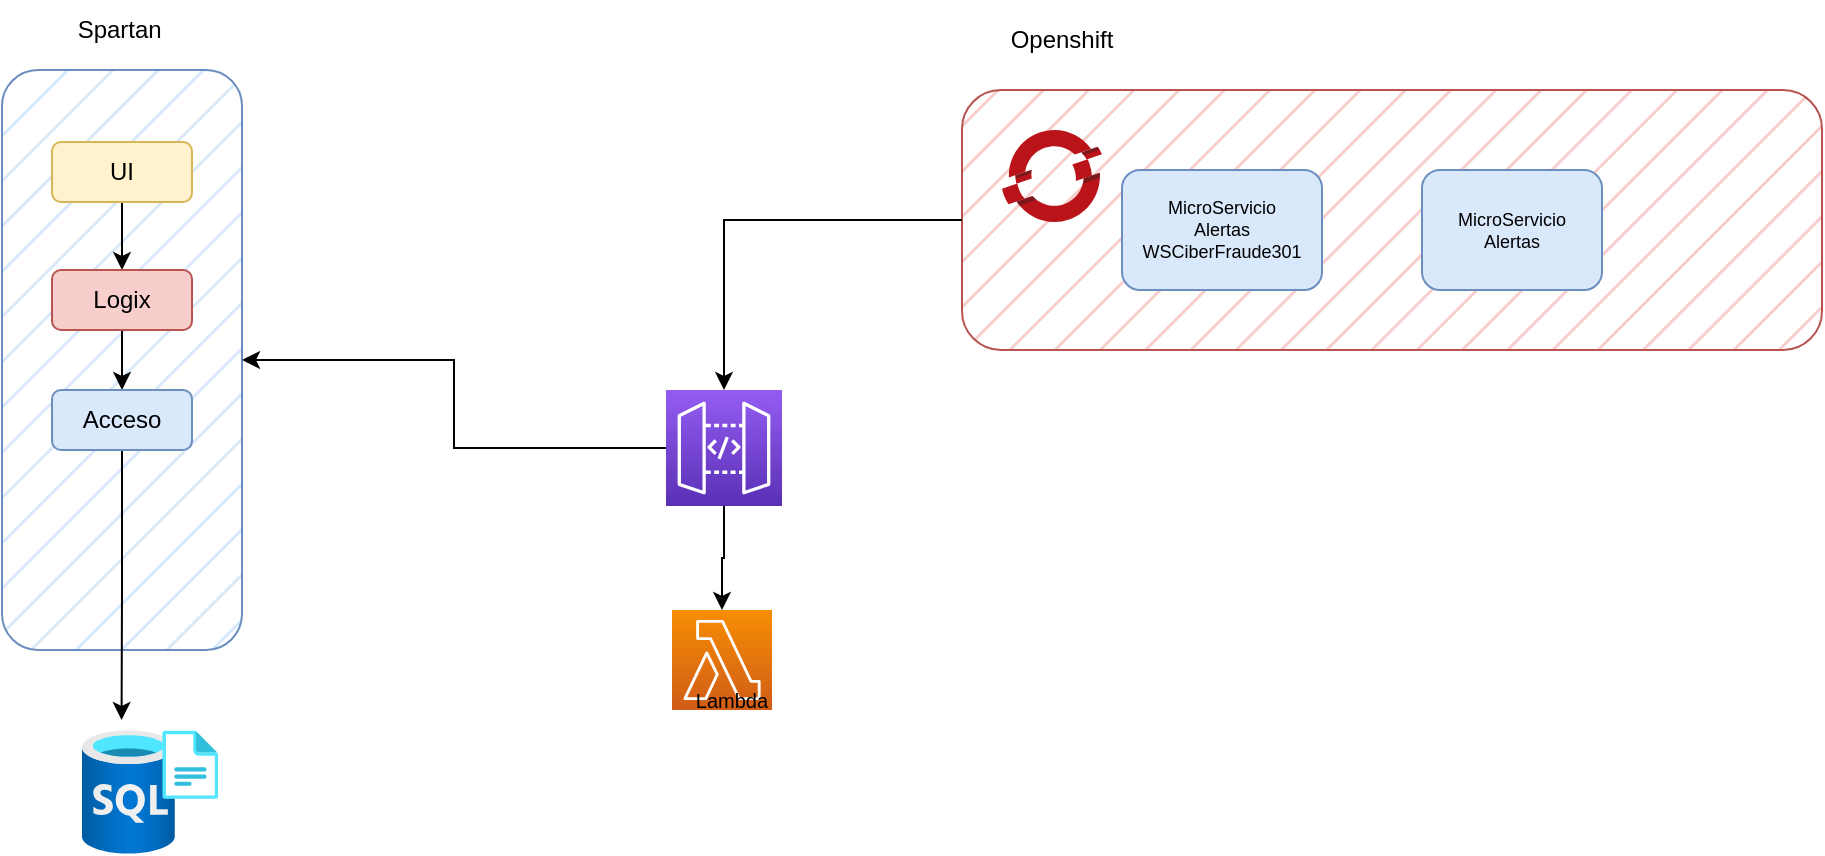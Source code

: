 <mxfile version="21.0.6" type="github">
  <diagram name="Página-1" id="qM4OqVSHpMiwkYs2nGsH">
    <mxGraphModel dx="2327" dy="830" grid="1" gridSize="10" guides="1" tooltips="1" connect="1" arrows="1" fold="1" page="1" pageScale="1" pageWidth="827" pageHeight="1169" math="0" shadow="0">
      <root>
        <mxCell id="0" />
        <mxCell id="1" parent="0" />
        <mxCell id="zWoiS3IFKv8DqLQWhOzp-2" value="" style="sketch=0;points=[[0,0,0],[0.25,0,0],[0.5,0,0],[0.75,0,0],[1,0,0],[0,1,0],[0.25,1,0],[0.5,1,0],[0.75,1,0],[1,1,0],[0,0.25,0],[0,0.5,0],[0,0.75,0],[1,0.25,0],[1,0.5,0],[1,0.75,0]];outlineConnect=0;fontColor=#232F3E;gradientColor=#F78E04;gradientDirection=north;fillColor=#D05C17;strokeColor=#ffffff;dashed=0;verticalLabelPosition=bottom;verticalAlign=top;align=center;html=1;fontSize=12;fontStyle=0;aspect=fixed;shape=mxgraph.aws4.resourceIcon;resIcon=mxgraph.aws4.lambda;" vertex="1" parent="1">
          <mxGeometry x="95" y="310" width="50" height="50" as="geometry" />
        </mxCell>
        <mxCell id="zWoiS3IFKv8DqLQWhOzp-5" value="Lambda" style="text;html=1;strokeColor=none;fillColor=none;align=center;verticalAlign=middle;whiteSpace=wrap;rounded=0;fontSize=10;" vertex="1" parent="1">
          <mxGeometry x="95" y="340" width="60" height="30" as="geometry" />
        </mxCell>
        <mxCell id="zWoiS3IFKv8DqLQWhOzp-8" value="" style="rounded=1;whiteSpace=wrap;html=1;fillColor=#dae8fc;strokeColor=#6c8ebf;fillStyle=hatch;" vertex="1" parent="1">
          <mxGeometry x="-240" y="40" width="120" height="290" as="geometry" />
        </mxCell>
        <mxCell id="zWoiS3IFKv8DqLQWhOzp-9" value="Spartan&amp;nbsp;" style="text;html=1;align=center;verticalAlign=middle;resizable=0;points=[];autosize=1;strokeColor=none;fillColor=none;" vertex="1" parent="1">
          <mxGeometry x="-215" y="5" width="70" height="30" as="geometry" />
        </mxCell>
        <mxCell id="zWoiS3IFKv8DqLQWhOzp-18" style="edgeStyle=orthogonalEdgeStyle;rounded=0;orthogonalLoop=1;jettySize=auto;html=1;entryX=0.5;entryY=0;entryDx=0;entryDy=0;" edge="1" parent="1" source="zWoiS3IFKv8DqLQWhOzp-12" target="zWoiS3IFKv8DqLQWhOzp-13">
          <mxGeometry relative="1" as="geometry" />
        </mxCell>
        <mxCell id="zWoiS3IFKv8DqLQWhOzp-12" value="UI" style="rounded=1;whiteSpace=wrap;html=1;fillColor=#fff2cc;strokeColor=#d6b656;" vertex="1" parent="1">
          <mxGeometry x="-215" y="76" width="70" height="30" as="geometry" />
        </mxCell>
        <mxCell id="zWoiS3IFKv8DqLQWhOzp-17" style="edgeStyle=orthogonalEdgeStyle;rounded=0;orthogonalLoop=1;jettySize=auto;html=1;entryX=0.5;entryY=0;entryDx=0;entryDy=0;" edge="1" parent="1" source="zWoiS3IFKv8DqLQWhOzp-13" target="zWoiS3IFKv8DqLQWhOzp-14">
          <mxGeometry relative="1" as="geometry" />
        </mxCell>
        <mxCell id="zWoiS3IFKv8DqLQWhOzp-13" value="Logix" style="rounded=1;whiteSpace=wrap;html=1;fillColor=#f8cecc;strokeColor=#b85450;" vertex="1" parent="1">
          <mxGeometry x="-215" y="140" width="70" height="30" as="geometry" />
        </mxCell>
        <mxCell id="zWoiS3IFKv8DqLQWhOzp-16" style="edgeStyle=orthogonalEdgeStyle;rounded=0;orthogonalLoop=1;jettySize=auto;html=1;entryX=0.291;entryY=-0.081;entryDx=0;entryDy=0;entryPerimeter=0;" edge="1" parent="1" source="zWoiS3IFKv8DqLQWhOzp-14" target="zWoiS3IFKv8DqLQWhOzp-15">
          <mxGeometry relative="1" as="geometry" />
        </mxCell>
        <mxCell id="zWoiS3IFKv8DqLQWhOzp-14" value="Acceso" style="rounded=1;whiteSpace=wrap;html=1;fillColor=#dae8fc;strokeColor=#6c8ebf;" vertex="1" parent="1">
          <mxGeometry x="-215" y="200" width="70" height="30" as="geometry" />
        </mxCell>
        <mxCell id="zWoiS3IFKv8DqLQWhOzp-15" value="" style="aspect=fixed;html=1;points=[];align=center;image;fontSize=12;image=img/lib/azure2/databases/SQL_Server_Registries.svg;" vertex="1" parent="1">
          <mxGeometry x="-200" y="370" width="68" height="62" as="geometry" />
        </mxCell>
        <mxCell id="zWoiS3IFKv8DqLQWhOzp-19" value="" style="group" vertex="1" connectable="0" parent="1">
          <mxGeometry x="240" y="10" width="430" height="170" as="geometry" />
        </mxCell>
        <mxCell id="2lVs8u2n1RN8bHbPqQJk-1" value="" style="rounded=1;whiteSpace=wrap;html=1;fillStyle=hatch;fillColor=#f8cecc;strokeColor=#b85450;" parent="zWoiS3IFKv8DqLQWhOzp-19" vertex="1">
          <mxGeometry y="40" width="430" height="130" as="geometry" />
        </mxCell>
        <mxCell id="2lVs8u2n1RN8bHbPqQJk-2" value="" style="sketch=0;aspect=fixed;html=1;points=[];align=center;image;fontSize=12;image=img/lib/mscae/OpenShift.svg;" parent="zWoiS3IFKv8DqLQWhOzp-19" vertex="1">
          <mxGeometry x="20" y="60" width="50" height="46" as="geometry" />
        </mxCell>
        <mxCell id="2lVs8u2n1RN8bHbPqQJk-3" value="MicroServicio&lt;br style=&quot;font-size: 9px;&quot;&gt;Alertas&lt;br style=&quot;font-size: 9px;&quot;&gt;WSCiberFraude301" style="rounded=1;whiteSpace=wrap;html=1;fillColor=#dae8fc;strokeColor=#6c8ebf;fontSize=9;" parent="zWoiS3IFKv8DqLQWhOzp-19" vertex="1">
          <mxGeometry x="80" y="80" width="100" height="60" as="geometry" />
        </mxCell>
        <mxCell id="2lVs8u2n1RN8bHbPqQJk-4" value="MicroServicio&lt;br style=&quot;font-size: 9px;&quot;&gt;Alertas" style="rounded=1;whiteSpace=wrap;html=1;fillColor=#dae8fc;strokeColor=#6c8ebf;fontSize=9;" parent="zWoiS3IFKv8DqLQWhOzp-19" vertex="1">
          <mxGeometry x="230" y="80" width="90" height="60" as="geometry" />
        </mxCell>
        <mxCell id="2lVs8u2n1RN8bHbPqQJk-5" value="Openshift" style="text;html=1;strokeColor=none;fillColor=none;align=center;verticalAlign=middle;whiteSpace=wrap;rounded=0;" parent="zWoiS3IFKv8DqLQWhOzp-19" vertex="1">
          <mxGeometry x="20" width="60" height="30" as="geometry" />
        </mxCell>
        <mxCell id="zWoiS3IFKv8DqLQWhOzp-21" style="edgeStyle=orthogonalEdgeStyle;rounded=0;orthogonalLoop=1;jettySize=auto;html=1;" edge="1" parent="1" source="zWoiS3IFKv8DqLQWhOzp-20" target="zWoiS3IFKv8DqLQWhOzp-8">
          <mxGeometry relative="1" as="geometry" />
        </mxCell>
        <mxCell id="zWoiS3IFKv8DqLQWhOzp-23" style="edgeStyle=orthogonalEdgeStyle;rounded=0;orthogonalLoop=1;jettySize=auto;html=1;entryX=0.5;entryY=0;entryDx=0;entryDy=0;entryPerimeter=0;" edge="1" parent="1" source="zWoiS3IFKv8DqLQWhOzp-20" target="zWoiS3IFKv8DqLQWhOzp-2">
          <mxGeometry relative="1" as="geometry" />
        </mxCell>
        <mxCell id="zWoiS3IFKv8DqLQWhOzp-20" value="" style="sketch=0;points=[[0,0,0],[0.25,0,0],[0.5,0,0],[0.75,0,0],[1,0,0],[0,1,0],[0.25,1,0],[0.5,1,0],[0.75,1,0],[1,1,0],[0,0.25,0],[0,0.5,0],[0,0.75,0],[1,0.25,0],[1,0.5,0],[1,0.75,0]];outlineConnect=0;fontColor=#232F3E;gradientColor=#945DF2;gradientDirection=north;fillColor=#5A30B5;strokeColor=#ffffff;dashed=0;verticalLabelPosition=bottom;verticalAlign=top;align=center;html=1;fontSize=12;fontStyle=0;aspect=fixed;shape=mxgraph.aws4.resourceIcon;resIcon=mxgraph.aws4.api_gateway;" vertex="1" parent="1">
          <mxGeometry x="92" y="200" width="58" height="58" as="geometry" />
        </mxCell>
        <mxCell id="zWoiS3IFKv8DqLQWhOzp-22" style="edgeStyle=orthogonalEdgeStyle;rounded=0;orthogonalLoop=1;jettySize=auto;html=1;entryX=0.5;entryY=0;entryDx=0;entryDy=0;entryPerimeter=0;" edge="1" parent="1" source="2lVs8u2n1RN8bHbPqQJk-1" target="zWoiS3IFKv8DqLQWhOzp-20">
          <mxGeometry relative="1" as="geometry" />
        </mxCell>
      </root>
    </mxGraphModel>
  </diagram>
</mxfile>
